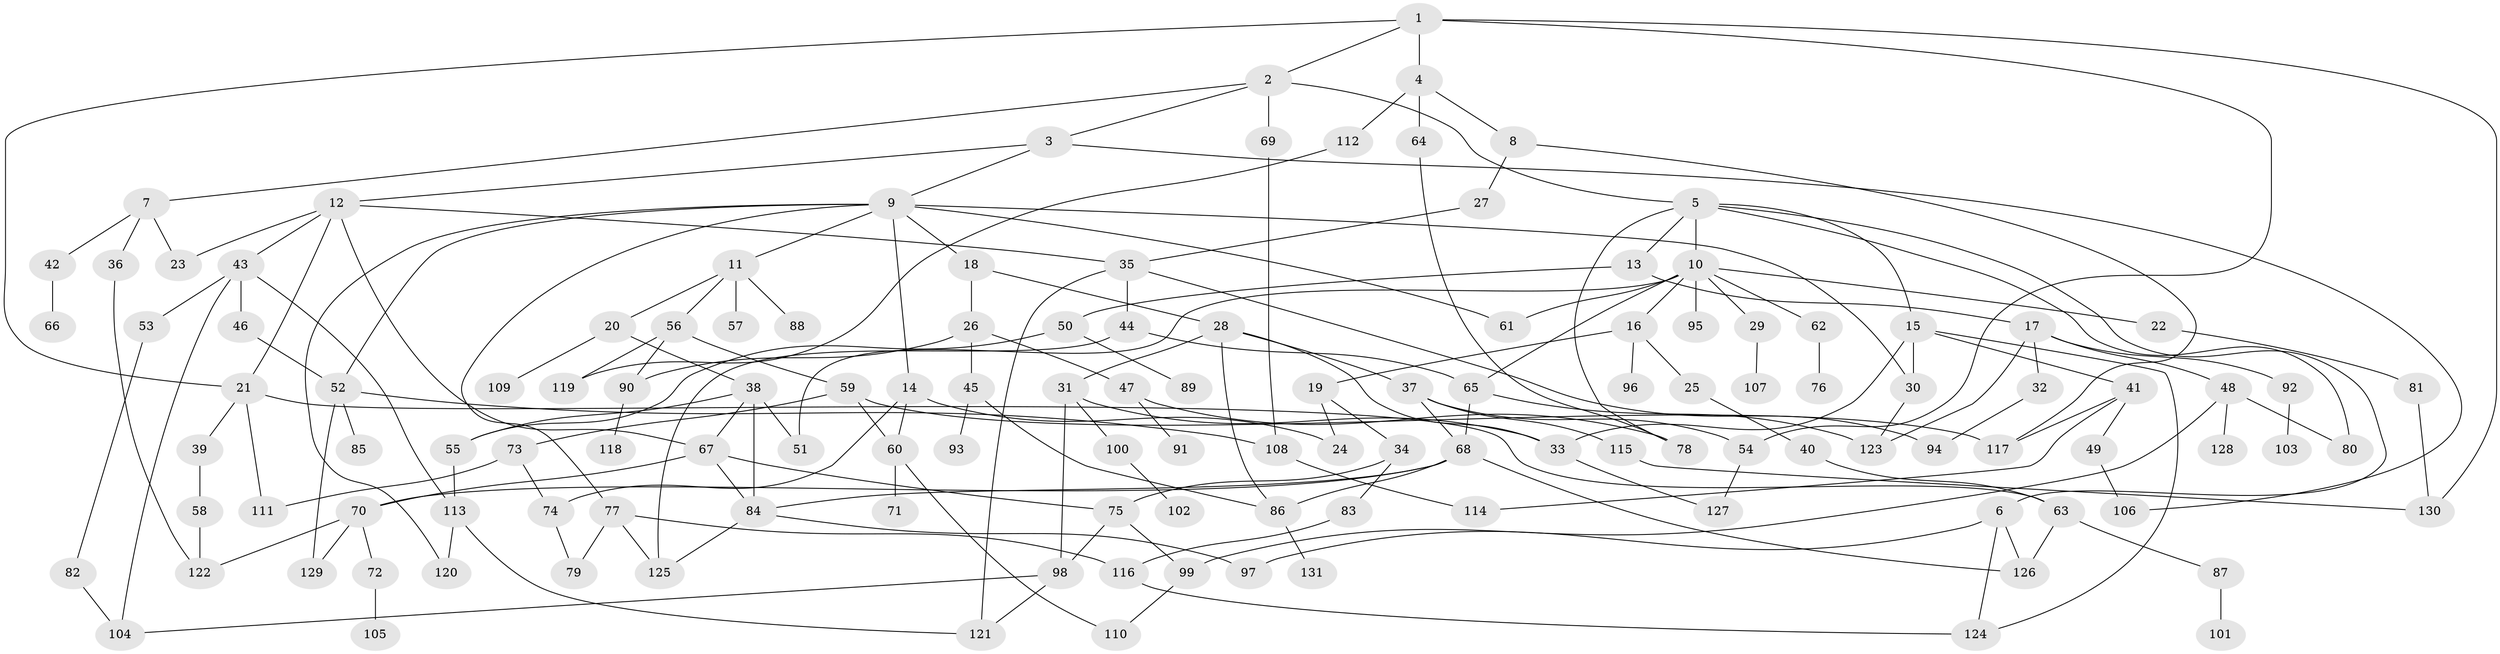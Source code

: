 // Generated by graph-tools (version 1.1) at 2025/25/03/09/25 03:25:36]
// undirected, 131 vertices, 192 edges
graph export_dot {
graph [start="1"]
  node [color=gray90,style=filled];
  1;
  2;
  3;
  4;
  5;
  6;
  7;
  8;
  9;
  10;
  11;
  12;
  13;
  14;
  15;
  16;
  17;
  18;
  19;
  20;
  21;
  22;
  23;
  24;
  25;
  26;
  27;
  28;
  29;
  30;
  31;
  32;
  33;
  34;
  35;
  36;
  37;
  38;
  39;
  40;
  41;
  42;
  43;
  44;
  45;
  46;
  47;
  48;
  49;
  50;
  51;
  52;
  53;
  54;
  55;
  56;
  57;
  58;
  59;
  60;
  61;
  62;
  63;
  64;
  65;
  66;
  67;
  68;
  69;
  70;
  71;
  72;
  73;
  74;
  75;
  76;
  77;
  78;
  79;
  80;
  81;
  82;
  83;
  84;
  85;
  86;
  87;
  88;
  89;
  90;
  91;
  92;
  93;
  94;
  95;
  96;
  97;
  98;
  99;
  100;
  101;
  102;
  103;
  104;
  105;
  106;
  107;
  108;
  109;
  110;
  111;
  112;
  113;
  114;
  115;
  116;
  117;
  118;
  119;
  120;
  121;
  122;
  123;
  124;
  125;
  126;
  127;
  128;
  129;
  130;
  131;
  1 -- 2;
  1 -- 4;
  1 -- 54;
  1 -- 130;
  1 -- 21;
  2 -- 3;
  2 -- 5;
  2 -- 7;
  2 -- 69;
  3 -- 9;
  3 -- 12;
  3 -- 106;
  4 -- 8;
  4 -- 64;
  4 -- 112;
  5 -- 6;
  5 -- 10;
  5 -- 13;
  5 -- 15;
  5 -- 80;
  5 -- 78;
  6 -- 97;
  6 -- 126;
  6 -- 124;
  7 -- 36;
  7 -- 42;
  7 -- 23;
  8 -- 27;
  8 -- 117;
  9 -- 11;
  9 -- 14;
  9 -- 18;
  9 -- 77;
  9 -- 30;
  9 -- 120;
  9 -- 61;
  9 -- 52;
  10 -- 16;
  10 -- 22;
  10 -- 29;
  10 -- 51;
  10 -- 61;
  10 -- 62;
  10 -- 65;
  10 -- 95;
  11 -- 20;
  11 -- 56;
  11 -- 57;
  11 -- 88;
  12 -- 21;
  12 -- 23;
  12 -- 35;
  12 -- 43;
  12 -- 67;
  13 -- 17;
  13 -- 50;
  14 -- 74;
  14 -- 24;
  14 -- 60;
  15 -- 30;
  15 -- 33;
  15 -- 41;
  15 -- 124;
  16 -- 19;
  16 -- 25;
  16 -- 96;
  17 -- 32;
  17 -- 48;
  17 -- 92;
  17 -- 123;
  18 -- 26;
  18 -- 28;
  19 -- 24;
  19 -- 34;
  20 -- 38;
  20 -- 109;
  21 -- 39;
  21 -- 63;
  21 -- 111;
  22 -- 81;
  25 -- 40;
  26 -- 45;
  26 -- 47;
  26 -- 90;
  27 -- 35;
  28 -- 31;
  28 -- 37;
  28 -- 86;
  28 -- 33;
  29 -- 107;
  30 -- 123;
  31 -- 100;
  31 -- 33;
  31 -- 98;
  32 -- 94;
  33 -- 127;
  34 -- 83;
  34 -- 75;
  35 -- 44;
  35 -- 94;
  35 -- 121;
  36 -- 122;
  37 -- 54;
  37 -- 115;
  37 -- 68;
  38 -- 84;
  38 -- 55;
  38 -- 51;
  38 -- 67;
  39 -- 58;
  40 -- 63;
  41 -- 49;
  41 -- 114;
  41 -- 117;
  42 -- 66;
  43 -- 46;
  43 -- 53;
  43 -- 104;
  43 -- 113;
  44 -- 65;
  44 -- 125;
  45 -- 93;
  45 -- 86;
  46 -- 52;
  47 -- 78;
  47 -- 91;
  48 -- 128;
  48 -- 99;
  48 -- 80;
  49 -- 106;
  50 -- 55;
  50 -- 89;
  52 -- 85;
  52 -- 108;
  52 -- 129;
  53 -- 82;
  54 -- 127;
  55 -- 113;
  56 -- 59;
  56 -- 90;
  56 -- 119;
  58 -- 122;
  59 -- 60;
  59 -- 73;
  59 -- 117;
  60 -- 71;
  60 -- 110;
  62 -- 76;
  63 -- 87;
  63 -- 126;
  64 -- 78;
  65 -- 68;
  65 -- 123;
  67 -- 70;
  67 -- 75;
  67 -- 84;
  68 -- 86;
  68 -- 84;
  68 -- 70;
  68 -- 126;
  69 -- 108;
  70 -- 72;
  70 -- 129;
  70 -- 122;
  72 -- 105;
  73 -- 111;
  73 -- 74;
  74 -- 79;
  75 -- 98;
  75 -- 99;
  77 -- 125;
  77 -- 79;
  77 -- 116;
  81 -- 130;
  82 -- 104;
  83 -- 116;
  84 -- 125;
  84 -- 97;
  86 -- 131;
  87 -- 101;
  90 -- 118;
  92 -- 103;
  98 -- 121;
  98 -- 104;
  99 -- 110;
  100 -- 102;
  108 -- 114;
  112 -- 119;
  113 -- 120;
  113 -- 121;
  115 -- 130;
  116 -- 124;
}
